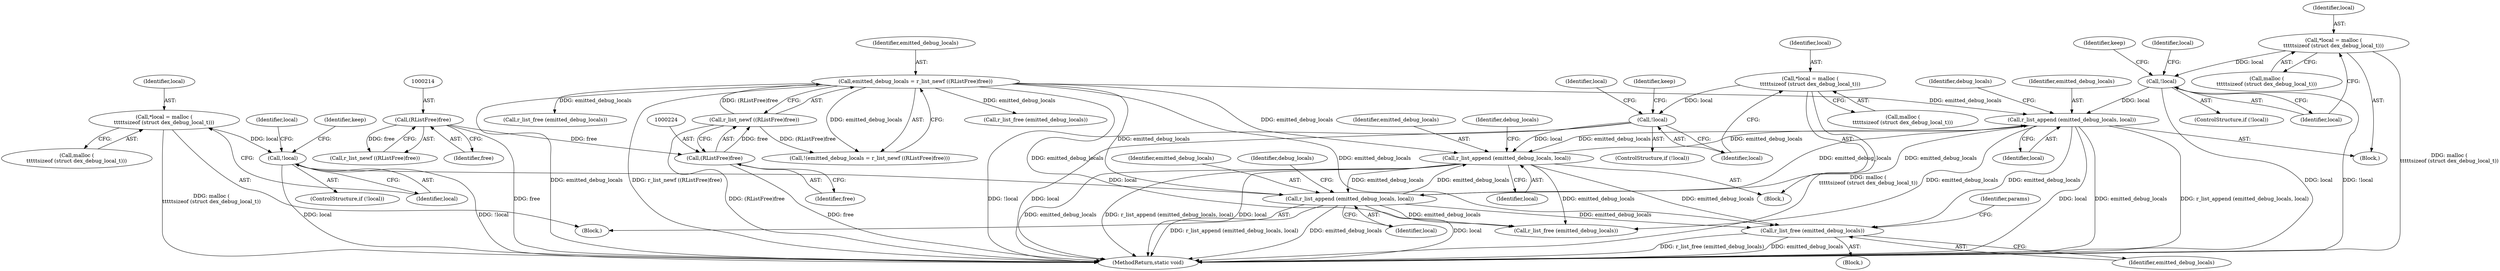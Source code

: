digraph "0_radare2_252afb1cff9676f3ae1f341a28448bf2c8b6e308@API" {
"1001051" [label="(Call,r_list_free (emitted_debug_locals))"];
"1000574" [label="(Call,r_list_append (emitted_debug_locals, local))"];
"1000750" [label="(Call,r_list_append (emitted_debug_locals, local))"];
"1000220" [label="(Call,emitted_debug_locals = r_list_newf ((RListFree)free))"];
"1000222" [label="(Call,r_list_newf ((RListFree)free))"];
"1000223" [label="(Call,(RListFree)free)"];
"1000213" [label="(Call,(RListFree)free)"];
"1000879" [label="(Call,r_list_append (emitted_debug_locals, local))"];
"1000821" [label="(Call,!local)"];
"1000815" [label="(Call,*local = malloc (\n\t\t\t\t\tsizeof (struct dex_debug_local_t)))"];
"1000692" [label="(Call,!local)"];
"1000686" [label="(Call,*local = malloc (\n\t\t\t\t\tsizeof (struct dex_debug_local_t)))"];
"1000516" [label="(Call,!local)"];
"1000510" [label="(Call,*local = malloc (\n\t\t\t\t\tsizeof (struct dex_debug_local_t)))"];
"1000219" [label="(Call,!(emitted_debug_locals = r_list_newf ((RListFree)free)))"];
"1000820" [label="(ControlStructure,if (!local))"];
"1000520" [label="(Identifier,keep)"];
"1001054" [label="(Identifier,params)"];
"1000693" [label="(Identifier,local)"];
"1000225" [label="(Identifier,free)"];
"1000821" [label="(Call,!local)"];
"1000215" [label="(Identifier,free)"];
"1000816" [label="(Identifier,local)"];
"1000688" [label="(Call,malloc (\n\t\t\t\t\tsizeof (struct dex_debug_local_t)))"];
"1000696" [label="(Identifier,keep)"];
"1000686" [label="(Call,*local = malloc (\n\t\t\t\t\tsizeof (struct dex_debug_local_t)))"];
"1000213" [label="(Call,(RListFree)free)"];
"1000813" [label="(Block,)"];
"1000825" [label="(Identifier,keep)"];
"1000687" [label="(Identifier,local)"];
"1001189" [label="(Call,r_list_free (emitted_debug_locals))"];
"1000880" [label="(Identifier,emitted_debug_locals)"];
"1000751" [label="(Identifier,emitted_debug_locals)"];
"1001051" [label="(Call,r_list_free (emitted_debug_locals))"];
"1000830" [label="(Identifier,local)"];
"1000515" [label="(ControlStructure,if (!local))"];
"1000517" [label="(Identifier,local)"];
"1000881" [label="(Identifier,local)"];
"1000692" [label="(Call,!local)"];
"1000691" [label="(ControlStructure,if (!local))"];
"1000701" [label="(Identifier,local)"];
"1000516" [label="(Call,!local)"];
"1000574" [label="(Call,r_list_append (emitted_debug_locals, local))"];
"1001052" [label="(Identifier,emitted_debug_locals)"];
"1000525" [label="(Identifier,local)"];
"1000750" [label="(Call,r_list_append (emitted_debug_locals, local))"];
"1000879" [label="(Call,r_list_append (emitted_debug_locals, local))"];
"1000815" [label="(Call,*local = malloc (\n\t\t\t\t\tsizeof (struct dex_debug_local_t)))"];
"1000511" [label="(Identifier,local)"];
"1000576" [label="(Identifier,local)"];
"1000510" [label="(Call,*local = malloc (\n\t\t\t\t\tsizeof (struct dex_debug_local_t)))"];
"1000822" [label="(Identifier,local)"];
"1000885" [label="(Identifier,debug_locals)"];
"1000222" [label="(Call,r_list_newf ((RListFree)free))"];
"1000752" [label="(Identifier,local)"];
"1000220" [label="(Call,emitted_debug_locals = r_list_newf ((RListFree)free))"];
"1001193" [label="(MethodReturn,static void)"];
"1000575" [label="(Identifier,emitted_debug_locals)"];
"1000756" [label="(Identifier,debug_locals)"];
"1000223" [label="(Call,(RListFree)free)"];
"1000512" [label="(Call,malloc (\n\t\t\t\t\tsizeof (struct dex_debug_local_t)))"];
"1000212" [label="(Call,r_list_newf ((RListFree)free))"];
"1000508" [label="(Block,)"];
"1000321" [label="(Call,r_list_free (emitted_debug_locals))"];
"1000221" [label="(Identifier,emitted_debug_locals)"];
"1001048" [label="(Block,)"];
"1000817" [label="(Call,malloc (\n\t\t\t\t\tsizeof (struct dex_debug_local_t)))"];
"1000684" [label="(Block,)"];
"1000580" [label="(Identifier,debug_locals)"];
"1000293" [label="(Call,r_list_free (emitted_debug_locals))"];
"1001051" -> "1001048"  [label="AST: "];
"1001051" -> "1001052"  [label="CFG: "];
"1001052" -> "1001051"  [label="AST: "];
"1001054" -> "1001051"  [label="CFG: "];
"1001051" -> "1001193"  [label="DDG: r_list_free (emitted_debug_locals)"];
"1001051" -> "1001193"  [label="DDG: emitted_debug_locals"];
"1000574" -> "1001051"  [label="DDG: emitted_debug_locals"];
"1000750" -> "1001051"  [label="DDG: emitted_debug_locals"];
"1000220" -> "1001051"  [label="DDG: emitted_debug_locals"];
"1000879" -> "1001051"  [label="DDG: emitted_debug_locals"];
"1000574" -> "1000508"  [label="AST: "];
"1000574" -> "1000576"  [label="CFG: "];
"1000575" -> "1000574"  [label="AST: "];
"1000576" -> "1000574"  [label="AST: "];
"1000580" -> "1000574"  [label="CFG: "];
"1000574" -> "1001193"  [label="DDG: emitted_debug_locals"];
"1000574" -> "1001193"  [label="DDG: r_list_append (emitted_debug_locals, local)"];
"1000574" -> "1001193"  [label="DDG: local"];
"1000750" -> "1000574"  [label="DDG: emitted_debug_locals"];
"1000220" -> "1000574"  [label="DDG: emitted_debug_locals"];
"1000879" -> "1000574"  [label="DDG: emitted_debug_locals"];
"1000516" -> "1000574"  [label="DDG: local"];
"1000574" -> "1000750"  [label="DDG: emitted_debug_locals"];
"1000574" -> "1000879"  [label="DDG: emitted_debug_locals"];
"1000574" -> "1001189"  [label="DDG: emitted_debug_locals"];
"1000750" -> "1000684"  [label="AST: "];
"1000750" -> "1000752"  [label="CFG: "];
"1000751" -> "1000750"  [label="AST: "];
"1000752" -> "1000750"  [label="AST: "];
"1000756" -> "1000750"  [label="CFG: "];
"1000750" -> "1001193"  [label="DDG: emitted_debug_locals"];
"1000750" -> "1001193"  [label="DDG: r_list_append (emitted_debug_locals, local)"];
"1000750" -> "1001193"  [label="DDG: local"];
"1000220" -> "1000750"  [label="DDG: emitted_debug_locals"];
"1000879" -> "1000750"  [label="DDG: emitted_debug_locals"];
"1000692" -> "1000750"  [label="DDG: local"];
"1000750" -> "1000879"  [label="DDG: emitted_debug_locals"];
"1000750" -> "1001189"  [label="DDG: emitted_debug_locals"];
"1000220" -> "1000219"  [label="AST: "];
"1000220" -> "1000222"  [label="CFG: "];
"1000221" -> "1000220"  [label="AST: "];
"1000222" -> "1000220"  [label="AST: "];
"1000219" -> "1000220"  [label="CFG: "];
"1000220" -> "1001193"  [label="DDG: emitted_debug_locals"];
"1000220" -> "1001193"  [label="DDG: r_list_newf ((RListFree)free)"];
"1000220" -> "1000219"  [label="DDG: emitted_debug_locals"];
"1000222" -> "1000220"  [label="DDG: (RListFree)free"];
"1000220" -> "1000293"  [label="DDG: emitted_debug_locals"];
"1000220" -> "1000321"  [label="DDG: emitted_debug_locals"];
"1000220" -> "1000879"  [label="DDG: emitted_debug_locals"];
"1000220" -> "1001189"  [label="DDG: emitted_debug_locals"];
"1000222" -> "1000223"  [label="CFG: "];
"1000223" -> "1000222"  [label="AST: "];
"1000222" -> "1001193"  [label="DDG: (RListFree)free"];
"1000222" -> "1000219"  [label="DDG: (RListFree)free"];
"1000223" -> "1000222"  [label="DDG: free"];
"1000223" -> "1000225"  [label="CFG: "];
"1000224" -> "1000223"  [label="AST: "];
"1000225" -> "1000223"  [label="AST: "];
"1000223" -> "1001193"  [label="DDG: free"];
"1000213" -> "1000223"  [label="DDG: free"];
"1000213" -> "1000212"  [label="AST: "];
"1000213" -> "1000215"  [label="CFG: "];
"1000214" -> "1000213"  [label="AST: "];
"1000215" -> "1000213"  [label="AST: "];
"1000212" -> "1000213"  [label="CFG: "];
"1000213" -> "1001193"  [label="DDG: free"];
"1000213" -> "1000212"  [label="DDG: free"];
"1000879" -> "1000813"  [label="AST: "];
"1000879" -> "1000881"  [label="CFG: "];
"1000880" -> "1000879"  [label="AST: "];
"1000881" -> "1000879"  [label="AST: "];
"1000885" -> "1000879"  [label="CFG: "];
"1000879" -> "1001193"  [label="DDG: local"];
"1000879" -> "1001193"  [label="DDG: r_list_append (emitted_debug_locals, local)"];
"1000879" -> "1001193"  [label="DDG: emitted_debug_locals"];
"1000821" -> "1000879"  [label="DDG: local"];
"1000879" -> "1001189"  [label="DDG: emitted_debug_locals"];
"1000821" -> "1000820"  [label="AST: "];
"1000821" -> "1000822"  [label="CFG: "];
"1000822" -> "1000821"  [label="AST: "];
"1000825" -> "1000821"  [label="CFG: "];
"1000830" -> "1000821"  [label="CFG: "];
"1000821" -> "1001193"  [label="DDG: local"];
"1000821" -> "1001193"  [label="DDG: !local"];
"1000815" -> "1000821"  [label="DDG: local"];
"1000815" -> "1000813"  [label="AST: "];
"1000815" -> "1000817"  [label="CFG: "];
"1000816" -> "1000815"  [label="AST: "];
"1000817" -> "1000815"  [label="AST: "];
"1000822" -> "1000815"  [label="CFG: "];
"1000815" -> "1001193"  [label="DDG: malloc (\n\t\t\t\t\tsizeof (struct dex_debug_local_t))"];
"1000692" -> "1000691"  [label="AST: "];
"1000692" -> "1000693"  [label="CFG: "];
"1000693" -> "1000692"  [label="AST: "];
"1000696" -> "1000692"  [label="CFG: "];
"1000701" -> "1000692"  [label="CFG: "];
"1000692" -> "1001193"  [label="DDG: local"];
"1000692" -> "1001193"  [label="DDG: !local"];
"1000686" -> "1000692"  [label="DDG: local"];
"1000686" -> "1000684"  [label="AST: "];
"1000686" -> "1000688"  [label="CFG: "];
"1000687" -> "1000686"  [label="AST: "];
"1000688" -> "1000686"  [label="AST: "];
"1000693" -> "1000686"  [label="CFG: "];
"1000686" -> "1001193"  [label="DDG: malloc (\n\t\t\t\t\tsizeof (struct dex_debug_local_t))"];
"1000516" -> "1000515"  [label="AST: "];
"1000516" -> "1000517"  [label="CFG: "];
"1000517" -> "1000516"  [label="AST: "];
"1000520" -> "1000516"  [label="CFG: "];
"1000525" -> "1000516"  [label="CFG: "];
"1000516" -> "1001193"  [label="DDG: !local"];
"1000516" -> "1001193"  [label="DDG: local"];
"1000510" -> "1000516"  [label="DDG: local"];
"1000510" -> "1000508"  [label="AST: "];
"1000510" -> "1000512"  [label="CFG: "];
"1000511" -> "1000510"  [label="AST: "];
"1000512" -> "1000510"  [label="AST: "];
"1000517" -> "1000510"  [label="CFG: "];
"1000510" -> "1001193"  [label="DDG: malloc (\n\t\t\t\t\tsizeof (struct dex_debug_local_t))"];
}
